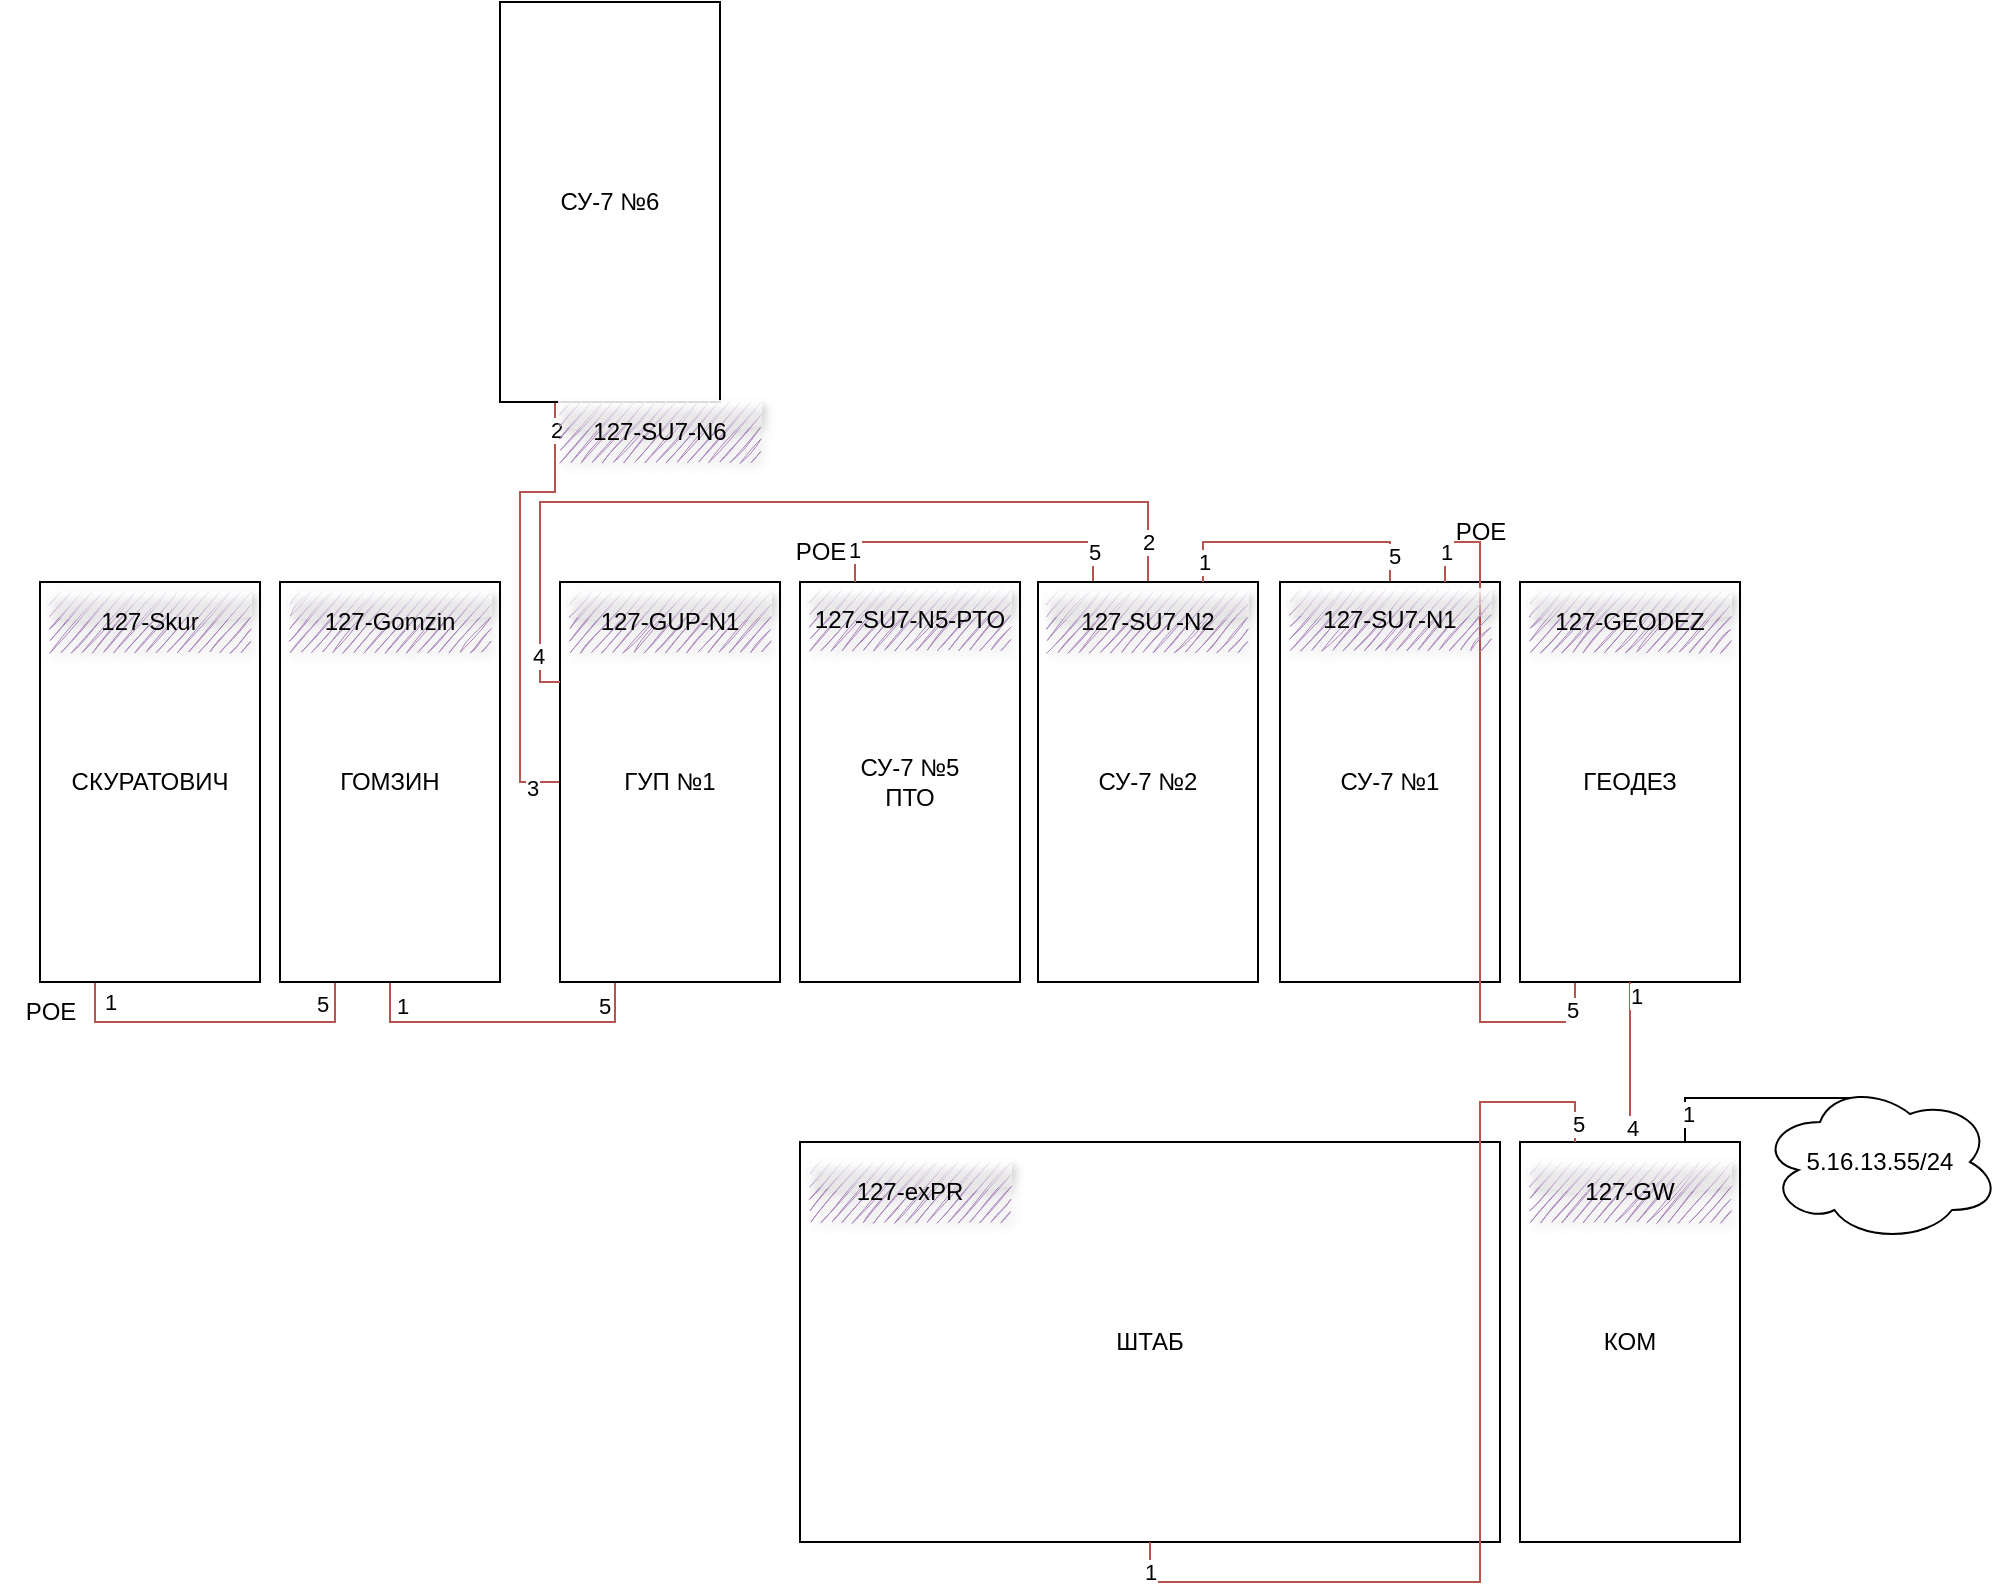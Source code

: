 <mxfile version="20.3.0" type="device"><diagram id="oSjhDn0CYMv7MyV0-UxQ" name="Страница 1"><mxGraphModel dx="1773" dy="1760" grid="1" gridSize="10" guides="1" tooltips="1" connect="1" arrows="1" fold="1" page="1" pageScale="1" pageWidth="827" pageHeight="1169" math="0" shadow="0"><root><mxCell id="0"/><mxCell id="1" parent="0"/><mxCell id="508eQNG1E5cZa0BpedJs-34" style="edgeStyle=orthogonalEdgeStyle;rounded=0;orthogonalLoop=1;jettySize=auto;html=1;exitX=0;exitY=0.5;exitDx=0;exitDy=0;entryX=0.25;entryY=1;entryDx=0;entryDy=0;endArrow=none;endFill=0;fillColor=#f8cecc;strokeColor=#b85450;" parent="1" source="508eQNG1E5cZa0BpedJs-5" target="508eQNG1E5cZa0BpedJs-13" edge="1"><mxGeometry relative="1" as="geometry"/></mxCell><mxCell id="508eQNG1E5cZa0BpedJs-35" value="3" style="edgeLabel;html=1;align=center;verticalAlign=middle;resizable=0;points=[];" parent="508eQNG1E5cZa0BpedJs-34" vertex="1" connectable="0"><mxGeometry x="-0.877" y="3" relative="1" as="geometry"><mxPoint as="offset"/></mxGeometry></mxCell><mxCell id="508eQNG1E5cZa0BpedJs-36" value="2" style="edgeLabel;html=1;align=center;verticalAlign=middle;resizable=0;points=[];" parent="508eQNG1E5cZa0BpedJs-34" vertex="1" connectable="0"><mxGeometry x="0.884" y="1" relative="1" as="geometry"><mxPoint x="1" y="1" as="offset"/></mxGeometry></mxCell><mxCell id="-WVNxsZS4sz_6uaXsRKk-7" style="edgeStyle=orthogonalEdgeStyle;rounded=0;orthogonalLoop=1;jettySize=auto;html=1;exitX=0.25;exitY=1;exitDx=0;exitDy=0;entryX=0.5;entryY=1;entryDx=0;entryDy=0;endArrow=none;endFill=0;fillColor=#f8cecc;strokeColor=#b85450;" edge="1" parent="1" source="508eQNG1E5cZa0BpedJs-5" target="-WVNxsZS4sz_6uaXsRKk-3"><mxGeometry relative="1" as="geometry"/></mxCell><mxCell id="-WVNxsZS4sz_6uaXsRKk-8" value="5" style="edgeLabel;html=1;align=center;verticalAlign=middle;resizable=0;points=[];" vertex="1" connectable="0" parent="-WVNxsZS4sz_6uaXsRKk-7"><mxGeometry x="-0.656" y="-1" relative="1" as="geometry"><mxPoint y="-7" as="offset"/></mxGeometry></mxCell><mxCell id="-WVNxsZS4sz_6uaXsRKk-9" value="1" style="edgeLabel;html=1;align=center;verticalAlign=middle;resizable=0;points=[];" vertex="1" connectable="0" parent="-WVNxsZS4sz_6uaXsRKk-7"><mxGeometry x="0.792" relative="1" as="geometry"><mxPoint x="6" y="-4" as="offset"/></mxGeometry></mxCell><mxCell id="508eQNG1E5cZa0BpedJs-5" value="ГУП №1" style="rounded=0;whiteSpace=wrap;html=1;" parent="1" vertex="1"><mxGeometry x="120" y="70" width="110" height="200" as="geometry"/></mxCell><mxCell id="508eQNG1E5cZa0BpedJs-9" value="СУ-7 №5&lt;br&gt;ПТО" style="rounded=0;whiteSpace=wrap;html=1;" parent="1" vertex="1"><mxGeometry x="240" y="70" width="110" height="200" as="geometry"/></mxCell><mxCell id="508eQNG1E5cZa0BpedJs-25" style="edgeStyle=orthogonalEdgeStyle;rounded=0;orthogonalLoop=1;jettySize=auto;html=1;exitX=0.25;exitY=0;exitDx=0;exitDy=0;entryX=0.25;entryY=0;entryDx=0;entryDy=0;endArrow=none;endFill=0;fillColor=#f8cecc;strokeColor=#b85450;" parent="1" source="508eQNG1E5cZa0BpedJs-10" target="508eQNG1E5cZa0BpedJs-9" edge="1"><mxGeometry relative="1" as="geometry"/></mxCell><mxCell id="508eQNG1E5cZa0BpedJs-26" value="5" style="edgeLabel;html=1;align=center;verticalAlign=middle;resizable=0;points=[];" parent="508eQNG1E5cZa0BpedJs-25" vertex="1" connectable="0"><mxGeometry x="-0.811" y="1" relative="1" as="geometry"><mxPoint x="1" as="offset"/></mxGeometry></mxCell><mxCell id="508eQNG1E5cZa0BpedJs-27" value="1" style="edgeLabel;html=1;align=center;verticalAlign=middle;resizable=0;points=[];" parent="508eQNG1E5cZa0BpedJs-25" vertex="1" connectable="0"><mxGeometry x="0.774" y="2" relative="1" as="geometry"><mxPoint x="-3" y="2" as="offset"/></mxGeometry></mxCell><mxCell id="508eQNG1E5cZa0BpedJs-31" style="edgeStyle=orthogonalEdgeStyle;rounded=0;orthogonalLoop=1;jettySize=auto;html=1;exitX=0.5;exitY=0;exitDx=0;exitDy=0;entryX=0;entryY=0.25;entryDx=0;entryDy=0;endArrow=none;endFill=0;fillColor=#f8cecc;strokeColor=#b85450;" parent="1" source="508eQNG1E5cZa0BpedJs-10" target="508eQNG1E5cZa0BpedJs-5" edge="1"><mxGeometry relative="1" as="geometry"><Array as="points"><mxPoint x="414" y="30"/><mxPoint x="110" y="30"/><mxPoint x="110" y="120"/></Array></mxGeometry></mxCell><mxCell id="508eQNG1E5cZa0BpedJs-32" value="4" style="edgeLabel;html=1;align=center;verticalAlign=middle;resizable=0;points=[];" parent="508eQNG1E5cZa0BpedJs-31" vertex="1" connectable="0"><mxGeometry x="0.897" y="-1" relative="1" as="geometry"><mxPoint as="offset"/></mxGeometry></mxCell><mxCell id="508eQNG1E5cZa0BpedJs-33" value="2" style="edgeLabel;html=1;align=center;verticalAlign=middle;resizable=0;points=[];" parent="508eQNG1E5cZa0BpedJs-31" vertex="1" connectable="0"><mxGeometry x="-0.909" relative="1" as="geometry"><mxPoint as="offset"/></mxGeometry></mxCell><mxCell id="508eQNG1E5cZa0BpedJs-10" value="СУ-7 №2" style="rounded=0;whiteSpace=wrap;html=1;" parent="1" vertex="1"><mxGeometry x="359" y="70" width="110" height="200" as="geometry"/></mxCell><mxCell id="508eQNG1E5cZa0BpedJs-23" style="edgeStyle=orthogonalEdgeStyle;rounded=0;orthogonalLoop=1;jettySize=auto;html=1;exitX=0.5;exitY=0;exitDx=0;exitDy=0;entryX=0.75;entryY=0;entryDx=0;entryDy=0;endArrow=none;endFill=0;fillColor=#f8cecc;strokeColor=#b85450;" parent="1" source="508eQNG1E5cZa0BpedJs-11" target="508eQNG1E5cZa0BpedJs-10" edge="1"><mxGeometry relative="1" as="geometry"/></mxCell><mxCell id="508eQNG1E5cZa0BpedJs-24" value="5" style="edgeLabel;html=1;align=center;verticalAlign=middle;resizable=0;points=[];" parent="508eQNG1E5cZa0BpedJs-23" vertex="1" connectable="0"><mxGeometry x="-0.805" y="-2" relative="1" as="geometry"><mxPoint as="offset"/></mxGeometry></mxCell><mxCell id="508eQNG1E5cZa0BpedJs-30" value="1" style="edgeLabel;html=1;align=center;verticalAlign=middle;resizable=0;points=[];" parent="508eQNG1E5cZa0BpedJs-23" vertex="1" connectable="0"><mxGeometry x="0.85" relative="1" as="geometry"><mxPoint as="offset"/></mxGeometry></mxCell><mxCell id="508eQNG1E5cZa0BpedJs-11" value="СУ-7 №1" style="rounded=0;whiteSpace=wrap;html=1;" parent="1" vertex="1"><mxGeometry x="480" y="70" width="110" height="200" as="geometry"/></mxCell><mxCell id="508eQNG1E5cZa0BpedJs-19" style="edgeStyle=orthogonalEdgeStyle;rounded=0;orthogonalLoop=1;jettySize=auto;html=1;exitX=0.25;exitY=1;exitDx=0;exitDy=0;entryX=0.75;entryY=0;entryDx=0;entryDy=0;endArrow=none;endFill=0;fillColor=#f8cecc;strokeColor=#b85450;" parent="1" source="508eQNG1E5cZa0BpedJs-12" target="508eQNG1E5cZa0BpedJs-11" edge="1"><mxGeometry relative="1" as="geometry"/></mxCell><mxCell id="508eQNG1E5cZa0BpedJs-20" value="5" style="edgeLabel;html=1;align=center;verticalAlign=middle;resizable=0;points=[];" parent="508eQNG1E5cZa0BpedJs-19" vertex="1" connectable="0"><mxGeometry x="-0.919" y="-2" relative="1" as="geometry"><mxPoint as="offset"/></mxGeometry></mxCell><mxCell id="508eQNG1E5cZa0BpedJs-21" value="1" style="edgeLabel;html=1;align=center;verticalAlign=middle;resizable=0;points=[];" parent="508eQNG1E5cZa0BpedJs-19" vertex="1" connectable="0"><mxGeometry x="0.913" relative="1" as="geometry"><mxPoint as="offset"/></mxGeometry></mxCell><mxCell id="508eQNG1E5cZa0BpedJs-12" value="ГЕОДЕЗ" style="rounded=0;whiteSpace=wrap;html=1;" parent="1" vertex="1"><mxGeometry x="600" y="70" width="110" height="200" as="geometry"/></mxCell><mxCell id="508eQNG1E5cZa0BpedJs-13" value="СУ-7 №6" style="rounded=0;whiteSpace=wrap;html=1;" parent="1" vertex="1"><mxGeometry x="90" y="-220" width="110" height="200" as="geometry"/></mxCell><mxCell id="508eQNG1E5cZa0BpedJs-16" style="edgeStyle=orthogonalEdgeStyle;rounded=0;orthogonalLoop=1;jettySize=auto;html=1;exitX=0.5;exitY=0;exitDx=0;exitDy=0;entryX=0.5;entryY=1;entryDx=0;entryDy=0;endArrow=none;endFill=0;fillColor=#f8cecc;strokeColor=#b85450;" parent="1" source="508eQNG1E5cZa0BpedJs-14" target="508eQNG1E5cZa0BpedJs-12" edge="1"><mxGeometry relative="1" as="geometry"/></mxCell><mxCell id="508eQNG1E5cZa0BpedJs-17" value="1" style="edgeLabel;html=1;align=center;verticalAlign=middle;resizable=0;points=[];" parent="508eQNG1E5cZa0BpedJs-16" vertex="1" connectable="0"><mxGeometry x="0.837" y="-2" relative="1" as="geometry"><mxPoint x="1" as="offset"/></mxGeometry></mxCell><mxCell id="508eQNG1E5cZa0BpedJs-18" value="4" style="edgeLabel;html=1;align=center;verticalAlign=middle;resizable=0;points=[];" parent="508eQNG1E5cZa0BpedJs-16" vertex="1" connectable="0"><mxGeometry x="-0.807" relative="1" as="geometry"><mxPoint x="1" as="offset"/></mxGeometry></mxCell><mxCell id="508eQNG1E5cZa0BpedJs-14" value="КОМ" style="rounded=0;whiteSpace=wrap;html=1;shadow=0;" parent="1" vertex="1"><mxGeometry x="600" y="350" width="110" height="200" as="geometry"/></mxCell><mxCell id="508eQNG1E5cZa0BpedJs-15" value="ШТАБ" style="rounded=0;whiteSpace=wrap;html=1;" parent="1" vertex="1"><mxGeometry x="240" y="350" width="350" height="200" as="geometry"/></mxCell><mxCell id="508eQNG1E5cZa0BpedJs-28" value="POE" style="text;html=1;align=center;verticalAlign=middle;resizable=0;points=[];autosize=1;strokeColor=none;fillColor=none;" parent="1" vertex="1"><mxGeometry x="225" y="40" width="50" height="30" as="geometry"/></mxCell><mxCell id="508eQNG1E5cZa0BpedJs-29" value="POE" style="text;html=1;align=center;verticalAlign=middle;resizable=0;points=[];autosize=1;strokeColor=none;fillColor=none;" parent="1" vertex="1"><mxGeometry x="555" y="30" width="50" height="30" as="geometry"/></mxCell><mxCell id="508eQNG1E5cZa0BpedJs-37" style="edgeStyle=orthogonalEdgeStyle;rounded=0;orthogonalLoop=1;jettySize=auto;html=1;exitX=0.25;exitY=0;exitDx=0;exitDy=0;entryX=0.5;entryY=1;entryDx=0;entryDy=0;endArrow=none;endFill=0;fillColor=#f8cecc;strokeColor=#b85450;" parent="1" source="508eQNG1E5cZa0BpedJs-14" target="508eQNG1E5cZa0BpedJs-15" edge="1"><mxGeometry relative="1" as="geometry"/></mxCell><mxCell id="508eQNG1E5cZa0BpedJs-38" value="5" style="edgeLabel;html=1;align=center;verticalAlign=middle;resizable=0;points=[];" parent="508eQNG1E5cZa0BpedJs-37" vertex="1" connectable="0"><mxGeometry x="-0.962" y="-1" relative="1" as="geometry"><mxPoint as="offset"/></mxGeometry></mxCell><mxCell id="508eQNG1E5cZa0BpedJs-39" value="1" style="edgeLabel;html=1;align=center;verticalAlign=middle;resizable=0;points=[];" parent="508eQNG1E5cZa0BpedJs-37" vertex="1" connectable="0"><mxGeometry x="0.942" relative="1" as="geometry"><mxPoint as="offset"/></mxGeometry></mxCell><mxCell id="508eQNG1E5cZa0BpedJs-41" style="edgeStyle=orthogonalEdgeStyle;rounded=0;orthogonalLoop=1;jettySize=auto;html=1;exitX=0.4;exitY=0.1;exitDx=0;exitDy=0;exitPerimeter=0;entryX=0.75;entryY=0;entryDx=0;entryDy=0;endArrow=none;endFill=0;" parent="1" source="508eQNG1E5cZa0BpedJs-40" target="508eQNG1E5cZa0BpedJs-14" edge="1"><mxGeometry relative="1" as="geometry"/></mxCell><mxCell id="508eQNG1E5cZa0BpedJs-42" value="1" style="edgeLabel;html=1;align=center;verticalAlign=middle;resizable=0;points=[];" parent="508eQNG1E5cZa0BpedJs-41" vertex="1" connectable="0"><mxGeometry x="0.721" y="1" relative="1" as="geometry"><mxPoint y="1" as="offset"/></mxGeometry></mxCell><mxCell id="508eQNG1E5cZa0BpedJs-40" value="5.16.13.55/24" style="ellipse;shape=cloud;whiteSpace=wrap;html=1;" parent="1" vertex="1"><mxGeometry x="720" y="320" width="120" height="80" as="geometry"/></mxCell><mxCell id="508eQNG1E5cZa0BpedJs-46" value="127-SU7-N5-PTO" style="text;html=1;strokeColor=none;fillColor=#A680B8;align=center;verticalAlign=middle;whiteSpace=wrap;rounded=0;fillStyle=auto;shadow=1;glass=1;sketch=1;" parent="1" vertex="1"><mxGeometry x="245" y="74" width="100" height="30" as="geometry"/></mxCell><mxCell id="508eQNG1E5cZa0BpedJs-47" value="127-SU7-N2" style="text;html=1;strokeColor=none;fillColor=#A680B8;align=center;verticalAlign=middle;whiteSpace=wrap;rounded=0;fillStyle=auto;shadow=1;glass=1;sketch=1;" parent="1" vertex="1"><mxGeometry x="363.5" y="75" width="100" height="30" as="geometry"/></mxCell><mxCell id="508eQNG1E5cZa0BpedJs-48" value="127-SU7-N1" style="text;html=1;strokeColor=none;fillColor=#A680B8;align=center;verticalAlign=middle;whiteSpace=wrap;rounded=0;fillStyle=auto;shadow=1;glass=1;sketch=1;" parent="1" vertex="1"><mxGeometry x="485" y="74" width="100" height="30" as="geometry"/></mxCell><mxCell id="508eQNG1E5cZa0BpedJs-49" value="127-GUP-N1" style="text;html=1;strokeColor=none;fillColor=#A680B8;align=center;verticalAlign=middle;whiteSpace=wrap;rounded=0;fillStyle=auto;shadow=1;glass=1;sketch=1;" parent="1" vertex="1"><mxGeometry x="125" y="75" width="100" height="30" as="geometry"/></mxCell><mxCell id="508eQNG1E5cZa0BpedJs-51" value="127-SU7-N6" style="text;html=1;strokeColor=none;fillColor=#A680B8;align=center;verticalAlign=middle;whiteSpace=wrap;rounded=0;fillStyle=auto;shadow=1;glass=1;sketch=1;" parent="1" vertex="1"><mxGeometry x="120" y="-20" width="100" height="30" as="geometry"/></mxCell><mxCell id="508eQNG1E5cZa0BpedJs-52" value="127-GEODEZ" style="text;html=1;strokeColor=none;fillColor=#A680B8;align=center;verticalAlign=middle;whiteSpace=wrap;rounded=0;fillStyle=auto;shadow=1;glass=1;sketch=1;" parent="1" vertex="1"><mxGeometry x="605" y="75" width="100" height="30" as="geometry"/></mxCell><mxCell id="508eQNG1E5cZa0BpedJs-53" value="127-GW" style="text;html=1;strokeColor=none;fillColor=#A680B8;align=center;verticalAlign=middle;whiteSpace=wrap;rounded=0;fillStyle=auto;shadow=1;glass=1;sketch=1;" parent="1" vertex="1"><mxGeometry x="605" y="360" width="100" height="30" as="geometry"/></mxCell><mxCell id="508eQNG1E5cZa0BpedJs-54" value="127-exPR" style="text;html=1;strokeColor=none;fillColor=#A680B8;align=center;verticalAlign=middle;whiteSpace=wrap;rounded=0;fillStyle=auto;shadow=1;glass=1;sketch=1;" parent="1" vertex="1"><mxGeometry x="245" y="360" width="100" height="30" as="geometry"/></mxCell><mxCell id="-WVNxsZS4sz_6uaXsRKk-10" style="edgeStyle=orthogonalEdgeStyle;rounded=0;orthogonalLoop=1;jettySize=auto;html=1;exitX=0.25;exitY=1;exitDx=0;exitDy=0;entryX=0.25;entryY=1;entryDx=0;entryDy=0;endArrow=none;endFill=0;fillColor=#f8cecc;strokeColor=#b85450;" edge="1" parent="1" source="-WVNxsZS4sz_6uaXsRKk-3" target="-WVNxsZS4sz_6uaXsRKk-5"><mxGeometry relative="1" as="geometry"/></mxCell><mxCell id="-WVNxsZS4sz_6uaXsRKk-11" value="5" style="edgeLabel;html=1;align=center;verticalAlign=middle;resizable=0;points=[];" vertex="1" connectable="0" parent="-WVNxsZS4sz_6uaXsRKk-10"><mxGeometry x="-0.8" y="-1" relative="1" as="geometry"><mxPoint x="-6" y="-5" as="offset"/></mxGeometry></mxCell><mxCell id="-WVNxsZS4sz_6uaXsRKk-12" value="1" style="edgeLabel;html=1;align=center;verticalAlign=middle;resizable=0;points=[];" vertex="1" connectable="0" parent="-WVNxsZS4sz_6uaXsRKk-10"><mxGeometry x="0.825" y="2" relative="1" as="geometry"><mxPoint x="9" y="-4" as="offset"/></mxGeometry></mxCell><mxCell id="-WVNxsZS4sz_6uaXsRKk-3" value="ГОМЗИН" style="rounded=0;whiteSpace=wrap;html=1;" vertex="1" parent="1"><mxGeometry x="-20" y="70" width="110" height="200" as="geometry"/></mxCell><mxCell id="-WVNxsZS4sz_6uaXsRKk-4" value="127-Gomzin" style="text;html=1;strokeColor=none;fillColor=#A680B8;align=center;verticalAlign=middle;whiteSpace=wrap;rounded=0;fillStyle=auto;shadow=1;glass=1;sketch=1;" vertex="1" parent="1"><mxGeometry x="-15" y="75" width="100" height="30" as="geometry"/></mxCell><mxCell id="-WVNxsZS4sz_6uaXsRKk-5" value="СКУРАТОВИЧ" style="rounded=0;whiteSpace=wrap;html=1;" vertex="1" parent="1"><mxGeometry x="-140" y="70" width="110" height="200" as="geometry"/></mxCell><mxCell id="-WVNxsZS4sz_6uaXsRKk-6" value="127-Skur" style="text;html=1;strokeColor=none;fillColor=#A680B8;align=center;verticalAlign=middle;whiteSpace=wrap;rounded=0;fillStyle=auto;shadow=1;glass=1;sketch=1;" vertex="1" parent="1"><mxGeometry x="-135" y="75" width="100" height="30" as="geometry"/></mxCell><mxCell id="-WVNxsZS4sz_6uaXsRKk-13" value="POE" style="text;html=1;align=center;verticalAlign=middle;resizable=0;points=[];autosize=1;strokeColor=none;fillColor=none;" vertex="1" parent="1"><mxGeometry x="-160" y="270" width="50" height="30" as="geometry"/></mxCell></root></mxGraphModel></diagram></mxfile>